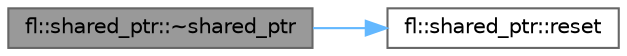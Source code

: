 digraph "fl::shared_ptr::~shared_ptr"
{
 // INTERACTIVE_SVG=YES
 // LATEX_PDF_SIZE
  bgcolor="transparent";
  edge [fontname=Helvetica,fontsize=10,labelfontname=Helvetica,labelfontsize=10];
  node [fontname=Helvetica,fontsize=10,shape=box,height=0.2,width=0.4];
  rankdir="LR";
  Node1 [id="Node000001",label="fl::shared_ptr::~shared_ptr",height=0.2,width=0.4,color="gray40", fillcolor="grey60", style="filled", fontcolor="black",tooltip=" "];
  Node1 -> Node2 [id="edge1_Node000001_Node000002",color="steelblue1",style="solid",tooltip=" "];
  Node2 [id="Node000002",label="fl::shared_ptr::reset",height=0.2,width=0.4,color="grey40", fillcolor="white", style="filled",URL="$d1/d74/classfl_1_1shared__ptr_a71321b21f57411326bdf08e13dcb2fbd.html#a71321b21f57411326bdf08e13dcb2fbd",tooltip=" "];
}
